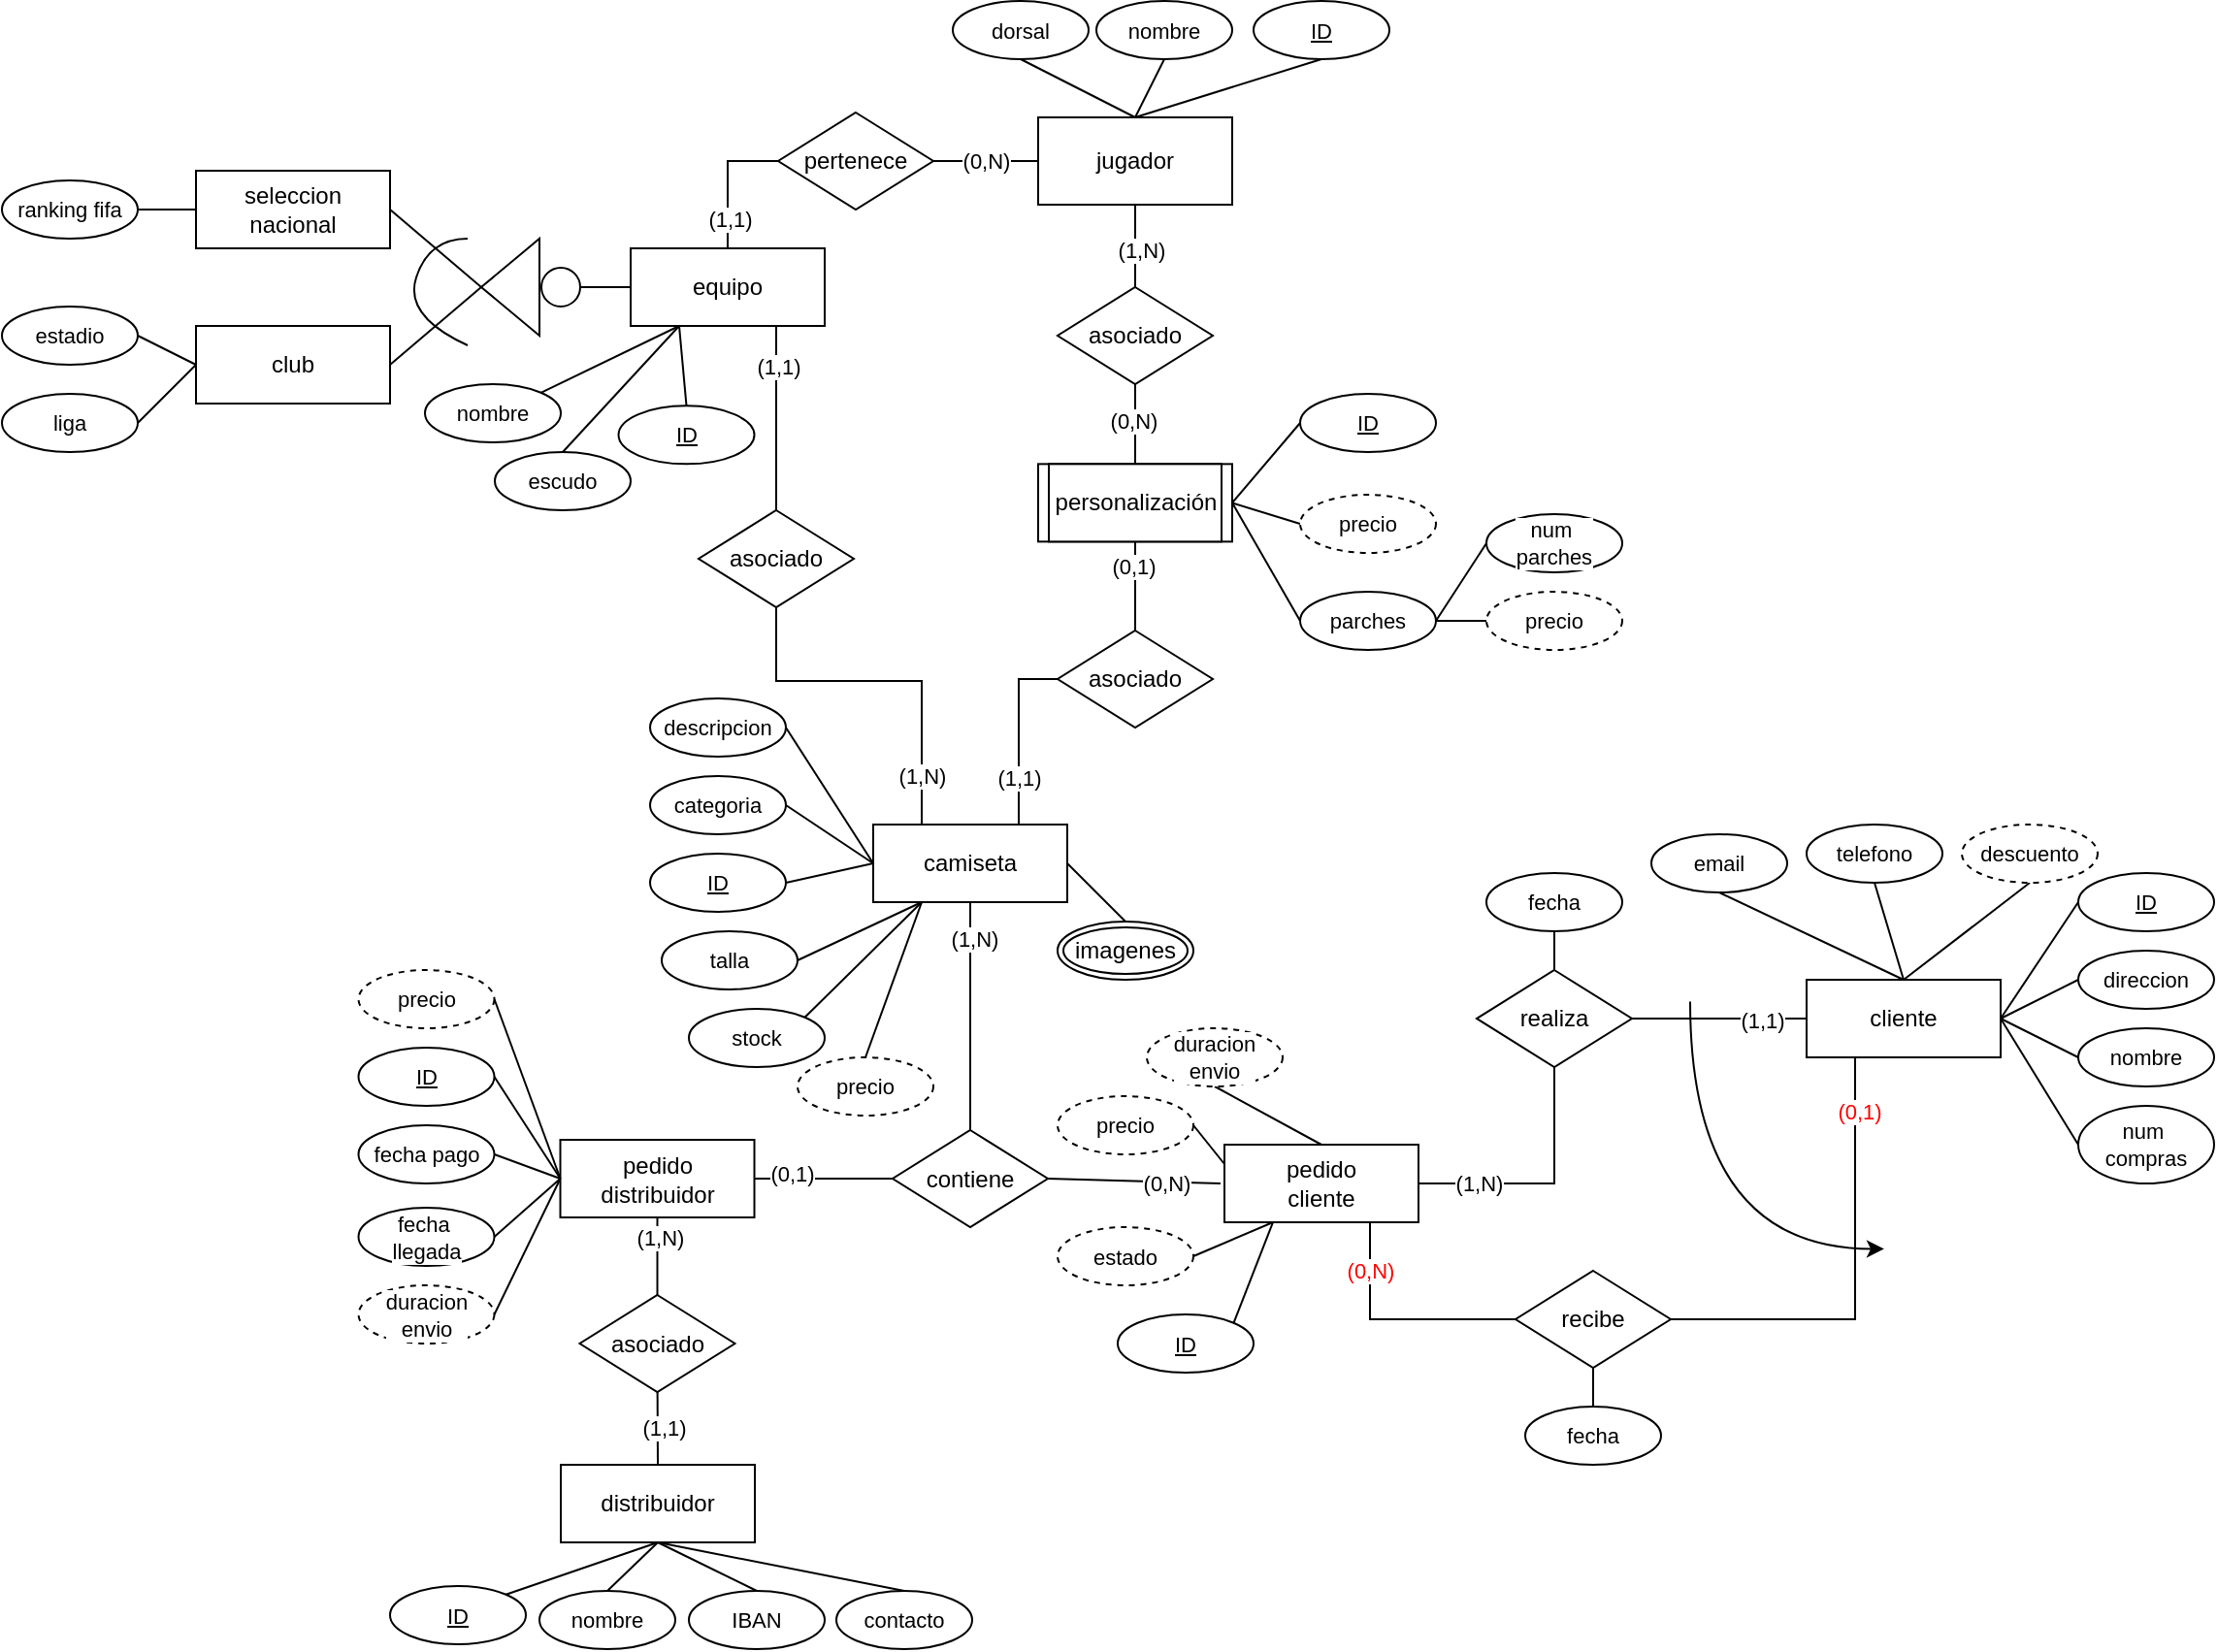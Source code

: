 <mxfile version="24.8.8">
  <diagram name="Page-1" id="rsrH93Blr88NDStMqpAt">
    <mxGraphModel dx="2232" dy="938" grid="1" gridSize="10" guides="1" tooltips="1" connect="1" arrows="1" fold="1" page="1" pageScale="1" pageWidth="827" pageHeight="1169" math="0" shadow="0">
      <root>
        <mxCell id="0" />
        <mxCell id="1" parent="0" />
        <mxCell id="oUQV6pc-KXBkEdtGkyS2-98" style="edgeStyle=none;shape=connector;rounded=0;orthogonalLoop=1;jettySize=auto;html=1;exitX=0;exitY=0.5;exitDx=0;exitDy=0;entryX=1;entryY=0.5;entryDx=0;entryDy=0;strokeColor=default;align=center;verticalAlign=middle;fontFamily=Helvetica;fontSize=11;fontColor=default;labelBackgroundColor=default;endArrow=none;endFill=0;" parent="1" source="6_lGNWQoFqUdsrkoPATE-1" target="oUQV6pc-KXBkEdtGkyS2-55" edge="1">
          <mxGeometry relative="1" as="geometry" />
        </mxCell>
        <mxCell id="oUQV6pc-KXBkEdtGkyS2-100" style="edgeStyle=orthogonalEdgeStyle;shape=connector;rounded=0;orthogonalLoop=1;jettySize=auto;html=1;exitX=0.5;exitY=1;exitDx=0;exitDy=0;entryX=0.5;entryY=0;entryDx=0;entryDy=0;strokeColor=default;align=center;verticalAlign=middle;fontFamily=Helvetica;fontSize=11;fontColor=default;labelBackgroundColor=default;endArrow=none;endFill=0;" parent="1" source="6_lGNWQoFqUdsrkoPATE-1" target="pYEbAgZ4Cut-oeOIJQDL-12" edge="1">
          <mxGeometry relative="1" as="geometry" />
        </mxCell>
        <mxCell id="oUQV6pc-KXBkEdtGkyS2-194" value="(1,N)" style="edgeLabel;html=1;align=center;verticalAlign=middle;resizable=0;points=[];fontFamily=Helvetica;fontSize=11;fontColor=default;labelBackgroundColor=default;" parent="oUQV6pc-KXBkEdtGkyS2-100" vertex="1" connectable="0">
          <mxGeometry x="-0.686" y="2" relative="1" as="geometry">
            <mxPoint as="offset" />
          </mxGeometry>
        </mxCell>
        <mxCell id="y6QWpXg095lwLzbXelxZ-3" style="rounded=0;orthogonalLoop=1;jettySize=auto;html=1;exitX=1;exitY=0.5;exitDx=0;exitDy=0;entryX=0.5;entryY=0;entryDx=0;entryDy=0;endArrow=none;endFill=0;" edge="1" parent="1" source="6_lGNWQoFqUdsrkoPATE-1" target="y6QWpXg095lwLzbXelxZ-2">
          <mxGeometry relative="1" as="geometry" />
        </mxCell>
        <mxCell id="6_lGNWQoFqUdsrkoPATE-1" value="camiseta" style="whiteSpace=wrap;html=1;align=center;" parent="1" vertex="1">
          <mxGeometry x="309" y="440" width="100" height="40" as="geometry" />
        </mxCell>
        <mxCell id="pYEbAgZ4Cut-oeOIJQDL-24" value="(1,N)" style="edgeStyle=orthogonalEdgeStyle;shape=connector;rounded=0;orthogonalLoop=1;jettySize=auto;html=1;exitX=1;exitY=0.5;exitDx=0;exitDy=0;entryX=0.5;entryY=1;entryDx=0;entryDy=0;strokeColor=default;align=center;verticalAlign=middle;fontFamily=Helvetica;fontSize=11;fontColor=default;labelBackgroundColor=default;endArrow=none;endFill=0;" parent="1" source="pYEbAgZ4Cut-oeOIJQDL-9" target="pYEbAgZ4Cut-oeOIJQDL-23" edge="1">
          <mxGeometry x="-0.539" relative="1" as="geometry">
            <mxPoint x="790" y="580" as="sourcePoint" />
            <Array as="points">
              <mxPoint x="660" y="625" />
            </Array>
            <mxPoint x="1" as="offset" />
          </mxGeometry>
        </mxCell>
        <mxCell id="pYEbAgZ4Cut-oeOIJQDL-9" value="pedido&lt;div&gt;cliente&lt;/div&gt;" style="whiteSpace=wrap;html=1;align=center;" parent="1" vertex="1">
          <mxGeometry x="490" y="605" width="100" height="40" as="geometry" />
        </mxCell>
        <mxCell id="pYEbAgZ4Cut-oeOIJQDL-15" style="edgeStyle=orthogonalEdgeStyle;shape=connector;rounded=0;orthogonalLoop=1;jettySize=auto;html=1;exitX=0;exitY=0.5;exitDx=0;exitDy=0;entryX=1;entryY=0.5;entryDx=0;entryDy=0;strokeColor=default;align=center;verticalAlign=middle;fontFamily=Helvetica;fontSize=11;fontColor=default;labelBackgroundColor=default;endArrow=none;endFill=0;" parent="1" source="pYEbAgZ4Cut-oeOIJQDL-12" target="pYEbAgZ4Cut-oeOIJQDL-14" edge="1">
          <mxGeometry relative="1" as="geometry">
            <mxPoint x="316.25" y="705" as="sourcePoint" />
          </mxGeometry>
        </mxCell>
        <mxCell id="oUQV6pc-KXBkEdtGkyS2-196" value="(0,1)" style="edgeLabel;html=1;align=center;verticalAlign=middle;resizable=0;points=[];fontFamily=Helvetica;fontSize=11;fontColor=default;labelBackgroundColor=default;" parent="pYEbAgZ4Cut-oeOIJQDL-15" vertex="1" connectable="0">
          <mxGeometry x="0.465" y="-3" relative="1" as="geometry">
            <mxPoint as="offset" />
          </mxGeometry>
        </mxCell>
        <mxCell id="oUQV6pc-KXBkEdtGkyS2-92" style="shape=connector;rounded=0;orthogonalLoop=1;jettySize=auto;html=1;exitX=1;exitY=0.5;exitDx=0;exitDy=0;entryX=0;entryY=0.5;entryDx=0;entryDy=0;strokeColor=default;align=center;verticalAlign=middle;fontFamily=Helvetica;fontSize=11;fontColor=default;labelBackgroundColor=default;endArrow=none;endFill=0;" parent="1" source="pYEbAgZ4Cut-oeOIJQDL-12" edge="1">
          <mxGeometry relative="1" as="geometry">
            <mxPoint x="452" y="545" as="sourcePoint" />
            <mxPoint x="488" y="625" as="targetPoint" />
          </mxGeometry>
        </mxCell>
        <mxCell id="oUQV6pc-KXBkEdtGkyS2-195" value="(0,N)" style="edgeLabel;html=1;align=center;verticalAlign=middle;resizable=0;points=[];fontFamily=Helvetica;fontSize=11;fontColor=default;labelBackgroundColor=default;" parent="oUQV6pc-KXBkEdtGkyS2-92" vertex="1" connectable="0">
          <mxGeometry x="0.683" relative="1" as="geometry">
            <mxPoint x="-14" as="offset" />
          </mxGeometry>
        </mxCell>
        <mxCell id="pYEbAgZ4Cut-oeOIJQDL-12" value="contiene" style="shape=rhombus;perimeter=rhombusPerimeter;whiteSpace=wrap;html=1;align=center;" parent="1" vertex="1">
          <mxGeometry x="319" y="597.5" width="80" height="50" as="geometry" />
        </mxCell>
        <mxCell id="oUQV6pc-KXBkEdtGkyS2-94" style="edgeStyle=none;shape=connector;rounded=0;orthogonalLoop=1;jettySize=auto;html=1;exitX=0.5;exitY=1;exitDx=0;exitDy=0;entryX=0.5;entryY=0;entryDx=0;entryDy=0;strokeColor=default;align=center;verticalAlign=middle;fontFamily=Helvetica;fontSize=11;fontColor=default;labelBackgroundColor=default;endArrow=none;endFill=0;" parent="1" source="pYEbAgZ4Cut-oeOIJQDL-14" target="oUQV6pc-KXBkEdtGkyS2-93" edge="1">
          <mxGeometry relative="1" as="geometry" />
        </mxCell>
        <mxCell id="oUQV6pc-KXBkEdtGkyS2-189" value="(1,N)" style="edgeLabel;html=1;align=center;verticalAlign=middle;resizable=0;points=[];fontFamily=Helvetica;fontSize=11;fontColor=default;labelBackgroundColor=default;" parent="oUQV6pc-KXBkEdtGkyS2-94" vertex="1" connectable="0">
          <mxGeometry x="-0.499" y="1" relative="1" as="geometry">
            <mxPoint as="offset" />
          </mxGeometry>
        </mxCell>
        <mxCell id="pYEbAgZ4Cut-oeOIJQDL-14" value="pedido&lt;div&gt;distribuidor&lt;/div&gt;" style="whiteSpace=wrap;html=1;align=center;" parent="1" vertex="1">
          <mxGeometry x="147.75" y="602.5" width="100" height="40" as="geometry" />
        </mxCell>
        <mxCell id="oUQV6pc-KXBkEdtGkyS2-115" style="edgeStyle=none;shape=connector;rounded=0;orthogonalLoop=1;jettySize=auto;html=1;exitX=0.5;exitY=1;exitDx=0;exitDy=0;entryX=0.5;entryY=0;entryDx=0;entryDy=0;strokeColor=default;align=center;verticalAlign=middle;fontFamily=Helvetica;fontSize=11;fontColor=default;labelBackgroundColor=default;endArrow=none;endFill=0;" parent="1" source="pYEbAgZ4Cut-oeOIJQDL-21" target="oUQV6pc-KXBkEdtGkyS2-114" edge="1">
          <mxGeometry relative="1" as="geometry" />
        </mxCell>
        <mxCell id="pYEbAgZ4Cut-oeOIJQDL-21" value="distribuidor" style="whiteSpace=wrap;html=1;align=center;" parent="1" vertex="1">
          <mxGeometry x="148" y="770" width="100" height="40" as="geometry" />
        </mxCell>
        <mxCell id="pYEbAgZ4Cut-oeOIJQDL-26" style="edgeStyle=orthogonalEdgeStyle;shape=connector;rounded=0;orthogonalLoop=1;jettySize=auto;html=1;exitX=1;exitY=0.5;exitDx=0;exitDy=0;entryX=0;entryY=0.5;entryDx=0;entryDy=0;strokeColor=default;align=center;verticalAlign=middle;fontFamily=Helvetica;fontSize=11;fontColor=default;labelBackgroundColor=default;endArrow=none;endFill=0;" parent="1" source="pYEbAgZ4Cut-oeOIJQDL-23" target="pYEbAgZ4Cut-oeOIJQDL-25" edge="1">
          <mxGeometry relative="1" as="geometry" />
        </mxCell>
        <mxCell id="oUQV6pc-KXBkEdtGkyS2-192" value="(1,1)" style="edgeLabel;html=1;align=center;verticalAlign=middle;resizable=0;points=[];fontFamily=Helvetica;fontSize=11;fontColor=default;labelBackgroundColor=default;" parent="pYEbAgZ4Cut-oeOIJQDL-26" vertex="1" connectable="0">
          <mxGeometry x="0.485" y="-1" relative="1" as="geometry">
            <mxPoint as="offset" />
          </mxGeometry>
        </mxCell>
        <mxCell id="pYEbAgZ4Cut-oeOIJQDL-23" value="realiza" style="shape=rhombus;perimeter=rhombusPerimeter;whiteSpace=wrap;html=1;align=center;" parent="1" vertex="1">
          <mxGeometry x="620" y="515" width="80" height="50" as="geometry" />
        </mxCell>
        <mxCell id="oUQV6pc-KXBkEdtGkyS2-9" style="edgeStyle=orthogonalEdgeStyle;shape=connector;rounded=0;orthogonalLoop=1;jettySize=auto;html=1;exitX=0.25;exitY=1;exitDx=0;exitDy=0;strokeColor=default;align=center;verticalAlign=middle;fontFamily=Helvetica;fontSize=11;fontColor=default;labelBackgroundColor=default;endArrow=none;endFill=0;entryX=1;entryY=0.5;entryDx=0;entryDy=0;" parent="1" source="pYEbAgZ4Cut-oeOIJQDL-25" target="oUQV6pc-KXBkEdtGkyS2-8" edge="1">
          <mxGeometry relative="1" as="geometry">
            <mxPoint x="680" y="660" as="targetPoint" />
          </mxGeometry>
        </mxCell>
        <mxCell id="oUQV6pc-KXBkEdtGkyS2-193" value="&lt;font color=&quot;#ff0000&quot;&gt;(0,1)&lt;/font&gt;" style="edgeLabel;html=1;align=center;verticalAlign=middle;resizable=0;points=[];fontFamily=Helvetica;fontSize=11;fontColor=default;labelBackgroundColor=default;" parent="oUQV6pc-KXBkEdtGkyS2-9" vertex="1" connectable="0">
          <mxGeometry x="-0.758" y="2" relative="1" as="geometry">
            <mxPoint as="offset" />
          </mxGeometry>
        </mxCell>
        <mxCell id="oUQV6pc-KXBkEdtGkyS2-46" style="edgeStyle=none;shape=connector;rounded=0;orthogonalLoop=1;jettySize=auto;html=1;exitX=1;exitY=0.5;exitDx=0;exitDy=0;entryX=0;entryY=0.5;entryDx=0;entryDy=0;strokeColor=default;align=center;verticalAlign=middle;fontFamily=Helvetica;fontSize=11;fontColor=default;labelBackgroundColor=default;endArrow=none;endFill=0;" parent="1" source="pYEbAgZ4Cut-oeOIJQDL-25" target="oUQV6pc-KXBkEdtGkyS2-35" edge="1">
          <mxGeometry relative="1" as="geometry" />
        </mxCell>
        <mxCell id="oUQV6pc-KXBkEdtGkyS2-48" style="edgeStyle=none;shape=connector;rounded=0;orthogonalLoop=1;jettySize=auto;html=1;exitX=1;exitY=0.5;exitDx=0;exitDy=0;entryX=0;entryY=0.5;entryDx=0;entryDy=0;strokeColor=default;align=center;verticalAlign=middle;fontFamily=Helvetica;fontSize=11;fontColor=default;labelBackgroundColor=default;endArrow=none;endFill=0;" parent="1" source="pYEbAgZ4Cut-oeOIJQDL-25" target="oUQV6pc-KXBkEdtGkyS2-47" edge="1">
          <mxGeometry relative="1" as="geometry" />
        </mxCell>
        <mxCell id="oUQV6pc-KXBkEdtGkyS2-50" style="edgeStyle=none;shape=connector;rounded=0;orthogonalLoop=1;jettySize=auto;html=1;exitX=1;exitY=0.5;exitDx=0;exitDy=0;entryX=0;entryY=0.5;entryDx=0;entryDy=0;strokeColor=default;align=center;verticalAlign=middle;fontFamily=Helvetica;fontSize=11;fontColor=default;labelBackgroundColor=default;endArrow=none;endFill=0;" parent="1" source="pYEbAgZ4Cut-oeOIJQDL-25" target="oUQV6pc-KXBkEdtGkyS2-49" edge="1">
          <mxGeometry relative="1" as="geometry" />
        </mxCell>
        <mxCell id="oUQV6pc-KXBkEdtGkyS2-52" style="edgeStyle=none;shape=connector;rounded=0;orthogonalLoop=1;jettySize=auto;html=1;exitX=1;exitY=0.5;exitDx=0;exitDy=0;entryX=0;entryY=0.5;entryDx=0;entryDy=0;strokeColor=default;align=center;verticalAlign=middle;fontFamily=Helvetica;fontSize=11;fontColor=default;labelBackgroundColor=default;endArrow=none;endFill=0;" parent="1" source="pYEbAgZ4Cut-oeOIJQDL-25" target="oUQV6pc-KXBkEdtGkyS2-51" edge="1">
          <mxGeometry relative="1" as="geometry" />
        </mxCell>
        <mxCell id="pYEbAgZ4Cut-oeOIJQDL-25" value="cliente" style="whiteSpace=wrap;html=1;align=center;" parent="1" vertex="1">
          <mxGeometry x="790" y="520" width="100" height="40" as="geometry" />
        </mxCell>
        <mxCell id="oUQV6pc-KXBkEdtGkyS2-40" style="shape=connector;rounded=0;orthogonalLoop=1;jettySize=auto;html=1;exitX=0.5;exitY=0;exitDx=0;exitDy=0;entryX=0.5;entryY=1;entryDx=0;entryDy=0;strokeColor=default;align=center;verticalAlign=middle;fontFamily=Helvetica;fontSize=11;fontColor=default;labelBackgroundColor=default;endArrow=none;endFill=0;" parent="1" source="pYEbAgZ4Cut-oeOIJQDL-47" target="oUQV6pc-KXBkEdtGkyS2-39" edge="1">
          <mxGeometry relative="1" as="geometry" />
        </mxCell>
        <mxCell id="oUQV6pc-KXBkEdtGkyS2-41" style="edgeStyle=none;shape=connector;rounded=0;orthogonalLoop=1;jettySize=auto;html=1;exitX=0.5;exitY=0;exitDx=0;exitDy=0;entryX=0.5;entryY=1;entryDx=0;entryDy=0;strokeColor=default;align=center;verticalAlign=middle;fontFamily=Helvetica;fontSize=11;fontColor=default;labelBackgroundColor=default;endArrow=none;endFill=0;" parent="1" source="pYEbAgZ4Cut-oeOIJQDL-47" target="oUQV6pc-KXBkEdtGkyS2-216" edge="1">
          <mxGeometry relative="1" as="geometry">
            <mxPoint x="459" y="45.5" as="targetPoint" />
          </mxGeometry>
        </mxCell>
        <mxCell id="oUQV6pc-KXBkEdtGkyS2-137" style="edgeStyle=none;shape=connector;rounded=0;orthogonalLoop=1;jettySize=auto;html=1;exitX=0.5;exitY=1;exitDx=0;exitDy=0;entryX=0.5;entryY=0;entryDx=0;entryDy=0;strokeColor=default;align=center;verticalAlign=middle;fontFamily=Helvetica;fontSize=11;fontColor=default;labelBackgroundColor=default;endArrow=none;endFill=0;" parent="1" source="pYEbAgZ4Cut-oeOIJQDL-47" target="oUQV6pc-KXBkEdtGkyS2-136" edge="1">
          <mxGeometry relative="1" as="geometry" />
        </mxCell>
        <mxCell id="oUQV6pc-KXBkEdtGkyS2-181" value="(1,N)" style="edgeLabel;html=1;align=center;verticalAlign=middle;resizable=0;points=[];fontFamily=Helvetica;fontSize=11;fontColor=default;labelBackgroundColor=default;" parent="oUQV6pc-KXBkEdtGkyS2-137" vertex="1" connectable="0">
          <mxGeometry x="0.106" y="3" relative="1" as="geometry">
            <mxPoint as="offset" />
          </mxGeometry>
        </mxCell>
        <mxCell id="pYEbAgZ4Cut-oeOIJQDL-47" value="jugador" style="whiteSpace=wrap;html=1;align=center;" parent="1" vertex="1">
          <mxGeometry x="394" y="75.5" width="100" height="45" as="geometry" />
        </mxCell>
        <mxCell id="oUQV6pc-KXBkEdtGkyS2-133" style="edgeStyle=orthogonalEdgeStyle;shape=connector;rounded=0;orthogonalLoop=1;jettySize=auto;html=1;exitX=0.5;exitY=0;exitDx=0;exitDy=0;entryX=0;entryY=0.5;entryDx=0;entryDy=0;strokeColor=default;align=center;verticalAlign=middle;fontFamily=Helvetica;fontSize=11;fontColor=default;labelBackgroundColor=default;endArrow=none;endFill=0;" parent="1" source="pYEbAgZ4Cut-oeOIJQDL-48" target="oUQV6pc-KXBkEdtGkyS2-86" edge="1">
          <mxGeometry relative="1" as="geometry" />
        </mxCell>
        <mxCell id="oUQV6pc-KXBkEdtGkyS2-180" value="(1,1)" style="edgeLabel;html=1;align=center;verticalAlign=middle;resizable=0;points=[];fontFamily=Helvetica;fontSize=11;fontColor=default;labelBackgroundColor=default;" parent="oUQV6pc-KXBkEdtGkyS2-133" vertex="1" connectable="0">
          <mxGeometry x="-0.569" y="-1" relative="1" as="geometry">
            <mxPoint as="offset" />
          </mxGeometry>
        </mxCell>
        <mxCell id="pYEbAgZ4Cut-oeOIJQDL-48" value="equipo" style="whiteSpace=wrap;html=1;align=center;" parent="1" vertex="1">
          <mxGeometry x="184" y="143" width="100" height="40" as="geometry" />
        </mxCell>
        <mxCell id="pYEbAgZ4Cut-oeOIJQDL-51" style="edgeStyle=orthogonalEdgeStyle;shape=connector;rounded=0;orthogonalLoop=1;jettySize=auto;html=1;exitX=0.5;exitY=0;exitDx=0;exitDy=0;entryX=0.75;entryY=1;entryDx=0;entryDy=0;strokeColor=default;align=center;verticalAlign=middle;fontFamily=Helvetica;fontSize=11;fontColor=default;labelBackgroundColor=default;endArrow=none;endFill=0;" parent="1" source="pYEbAgZ4Cut-oeOIJQDL-49" target="pYEbAgZ4Cut-oeOIJQDL-48" edge="1">
          <mxGeometry relative="1" as="geometry" />
        </mxCell>
        <mxCell id="oUQV6pc-KXBkEdtGkyS2-187" value="(1,1)" style="edgeLabel;html=1;align=center;verticalAlign=middle;resizable=0;points=[];fontFamily=Helvetica;fontSize=11;fontColor=default;labelBackgroundColor=default;" parent="pYEbAgZ4Cut-oeOIJQDL-51" vertex="1" connectable="0">
          <mxGeometry x="0.278" y="-3" relative="1" as="geometry">
            <mxPoint x="-2" y="-14" as="offset" />
          </mxGeometry>
        </mxCell>
        <mxCell id="oUQV6pc-KXBkEdtGkyS2-130" style="edgeStyle=orthogonalEdgeStyle;shape=connector;rounded=0;orthogonalLoop=1;jettySize=auto;html=1;exitX=0.5;exitY=1;exitDx=0;exitDy=0;entryX=0.25;entryY=0;entryDx=0;entryDy=0;strokeColor=default;align=center;verticalAlign=middle;fontFamily=Helvetica;fontSize=11;fontColor=default;labelBackgroundColor=default;endArrow=none;endFill=0;" parent="1" source="pYEbAgZ4Cut-oeOIJQDL-49" target="6_lGNWQoFqUdsrkoPATE-1" edge="1">
          <mxGeometry relative="1" as="geometry">
            <mxPoint x="259" y="339" as="sourcePoint" />
            <mxPoint x="334" y="446" as="targetPoint" />
            <Array as="points">
              <mxPoint x="259" y="366" />
              <mxPoint x="334" y="366" />
            </Array>
          </mxGeometry>
        </mxCell>
        <mxCell id="oUQV6pc-KXBkEdtGkyS2-188" value="(1,N)" style="edgeLabel;html=1;align=center;verticalAlign=middle;resizable=0;points=[];fontFamily=Helvetica;fontSize=11;fontColor=default;labelBackgroundColor=default;" parent="oUQV6pc-KXBkEdtGkyS2-130" vertex="1" connectable="0">
          <mxGeometry x="0.594" relative="1" as="geometry">
            <mxPoint y="13" as="offset" />
          </mxGeometry>
        </mxCell>
        <mxCell id="pYEbAgZ4Cut-oeOIJQDL-49" value="asociado" style="shape=rhombus;perimeter=rhombusPerimeter;whiteSpace=wrap;html=1;align=center;" parent="1" vertex="1">
          <mxGeometry x="219" y="278" width="80" height="50" as="geometry" />
        </mxCell>
        <mxCell id="oUQV6pc-KXBkEdtGkyS2-10" value="&lt;font color=&quot;#ff0000&quot;&gt;(0,N)&lt;/font&gt;" style="edgeStyle=orthogonalEdgeStyle;shape=connector;rounded=0;orthogonalLoop=1;jettySize=auto;html=1;exitX=0;exitY=0.5;exitDx=0;exitDy=0;entryX=0.75;entryY=1;entryDx=0;entryDy=0;strokeColor=default;align=center;verticalAlign=middle;fontFamily=Helvetica;fontSize=11;fontColor=default;labelBackgroundColor=default;endArrow=none;endFill=0;" parent="1" source="oUQV6pc-KXBkEdtGkyS2-8" target="pYEbAgZ4Cut-oeOIJQDL-9" edge="1">
          <mxGeometry x="0.6" relative="1" as="geometry">
            <mxPoint as="offset" />
          </mxGeometry>
        </mxCell>
        <mxCell id="oUQV6pc-KXBkEdtGkyS2-177" style="edgeStyle=none;shape=connector;rounded=0;orthogonalLoop=1;jettySize=auto;html=1;exitX=0.5;exitY=1;exitDx=0;exitDy=0;entryX=0.5;entryY=0;entryDx=0;entryDy=0;strokeColor=default;align=center;verticalAlign=middle;fontFamily=Helvetica;fontSize=11;fontColor=default;labelBackgroundColor=default;endArrow=none;endFill=0;" parent="1" source="oUQV6pc-KXBkEdtGkyS2-8" target="oUQV6pc-KXBkEdtGkyS2-103" edge="1">
          <mxGeometry relative="1" as="geometry" />
        </mxCell>
        <mxCell id="oUQV6pc-KXBkEdtGkyS2-8" value="recibe" style="shape=rhombus;perimeter=rhombusPerimeter;whiteSpace=wrap;html=1;align=center;" parent="1" vertex="1">
          <mxGeometry x="640" y="670" width="80" height="50" as="geometry" />
        </mxCell>
        <mxCell id="oUQV6pc-KXBkEdtGkyS2-11" value="" style="curved=1;endArrow=none;html=1;rounded=0;strokeColor=default;align=center;verticalAlign=middle;fontFamily=Helvetica;fontSize=11;fontColor=default;labelBackgroundColor=default;edgeStyle=orthogonalEdgeStyle;startArrow=classic;startFill=1;endFill=0;" parent="1" edge="1">
          <mxGeometry width="50" height="50" relative="1" as="geometry">
            <mxPoint x="830" y="658.72" as="sourcePoint" />
            <mxPoint x="730" y="531.28" as="targetPoint" />
            <Array as="points">
              <mxPoint x="730" y="658.28" />
              <mxPoint x="730" y="531.28" />
            </Array>
          </mxGeometry>
        </mxCell>
        <mxCell id="oUQV6pc-KXBkEdtGkyS2-17" value="" style="triangle;whiteSpace=wrap;html=1;fontFamily=Helvetica;fontSize=11;fontColor=default;labelBackgroundColor=default;rotation=-180;direction=east;flipH=0;flipV=0;" parent="1" vertex="1">
          <mxGeometry x="107" y="138" width="30" height="50" as="geometry" />
        </mxCell>
        <mxCell id="oUQV6pc-KXBkEdtGkyS2-121" style="edgeStyle=none;shape=connector;rounded=0;orthogonalLoop=1;jettySize=auto;html=1;exitX=1;exitY=0.5;exitDx=0;exitDy=0;entryX=0;entryY=0.5;entryDx=0;entryDy=0;strokeColor=default;align=center;verticalAlign=middle;fontFamily=Helvetica;fontSize=11;fontColor=default;labelBackgroundColor=default;endArrow=none;endFill=0;" parent="1" source="oUQV6pc-KXBkEdtGkyS2-19" target="pYEbAgZ4Cut-oeOIJQDL-48" edge="1">
          <mxGeometry relative="1" as="geometry" />
        </mxCell>
        <mxCell id="oUQV6pc-KXBkEdtGkyS2-19" value="" style="ellipse;whiteSpace=wrap;html=1;aspect=fixed;fontFamily=Helvetica;fontSize=11;fontColor=default;labelBackgroundColor=default;direction=east;flipH=0;flipV=0;" parent="1" vertex="1">
          <mxGeometry x="138" y="153" width="20" height="20" as="geometry" />
        </mxCell>
        <mxCell id="oUQV6pc-KXBkEdtGkyS2-123" style="edgeStyle=none;shape=connector;rounded=0;orthogonalLoop=1;jettySize=auto;html=1;exitX=1;exitY=0.5;exitDx=0;exitDy=0;entryX=1;entryY=0.5;entryDx=0;entryDy=0;strokeColor=default;align=center;verticalAlign=middle;fontFamily=Helvetica;fontSize=11;fontColor=default;labelBackgroundColor=default;endArrow=none;endFill=0;" parent="1" source="oUQV6pc-KXBkEdtGkyS2-21" target="oUQV6pc-KXBkEdtGkyS2-17" edge="1">
          <mxGeometry relative="1" as="geometry" />
        </mxCell>
        <mxCell id="oUQV6pc-KXBkEdtGkyS2-21" value="seleccion nacional" style="whiteSpace=wrap;html=1;align=center;direction=east;flipH=0;flipV=0;" parent="1" vertex="1">
          <mxGeometry x="-40" y="103" width="100" height="40" as="geometry" />
        </mxCell>
        <mxCell id="oUQV6pc-KXBkEdtGkyS2-122" style="edgeStyle=none;shape=connector;rounded=0;orthogonalLoop=1;jettySize=auto;html=1;exitX=1;exitY=0.5;exitDx=0;exitDy=0;entryX=1;entryY=0.5;entryDx=0;entryDy=0;strokeColor=default;align=center;verticalAlign=middle;fontFamily=Helvetica;fontSize=11;fontColor=default;labelBackgroundColor=default;endArrow=none;endFill=0;" parent="1" source="oUQV6pc-KXBkEdtGkyS2-22" target="oUQV6pc-KXBkEdtGkyS2-17" edge="1">
          <mxGeometry relative="1" as="geometry" />
        </mxCell>
        <mxCell id="oUQV6pc-KXBkEdtGkyS2-22" value="club" style="whiteSpace=wrap;html=1;align=center;direction=east;flipH=0;flipV=0;" parent="1" vertex="1">
          <mxGeometry x="-40" y="183" width="100" height="40" as="geometry" />
        </mxCell>
        <mxCell id="oUQV6pc-KXBkEdtGkyS2-76" style="edgeStyle=none;shape=connector;rounded=0;orthogonalLoop=1;jettySize=auto;html=1;exitX=1;exitY=0;exitDx=0;exitDy=0;entryX=0.5;entryY=1;entryDx=0;entryDy=0;strokeColor=default;align=center;verticalAlign=middle;fontFamily=Helvetica;fontSize=11;fontColor=default;labelBackgroundColor=default;endArrow=none;endFill=0;" parent="1" source="oUQV6pc-KXBkEdtGkyS2-29" target="pYEbAgZ4Cut-oeOIJQDL-21" edge="1">
          <mxGeometry relative="1" as="geometry" />
        </mxCell>
        <mxCell id="oUQV6pc-KXBkEdtGkyS2-29" value="ID" style="ellipse;whiteSpace=wrap;html=1;align=center;fontStyle=4;fontFamily=Helvetica;fontSize=11;fontColor=default;labelBackgroundColor=default;" parent="1" vertex="1">
          <mxGeometry x="60" y="832.5" width="70" height="30" as="geometry" />
        </mxCell>
        <mxCell id="oUQV6pc-KXBkEdtGkyS2-77" style="edgeStyle=none;shape=connector;rounded=0;orthogonalLoop=1;jettySize=auto;html=1;exitX=0.5;exitY=0;exitDx=0;exitDy=0;entryX=0.5;entryY=1;entryDx=0;entryDy=0;strokeColor=default;align=center;verticalAlign=middle;fontFamily=Helvetica;fontSize=11;fontColor=default;labelBackgroundColor=default;endArrow=none;endFill=0;" parent="1" source="oUQV6pc-KXBkEdtGkyS2-30" target="pYEbAgZ4Cut-oeOIJQDL-21" edge="1">
          <mxGeometry relative="1" as="geometry" />
        </mxCell>
        <mxCell id="oUQV6pc-KXBkEdtGkyS2-30" value="nombre" style="ellipse;whiteSpace=wrap;html=1;align=center;fontFamily=Helvetica;fontSize=11;fontColor=default;labelBackgroundColor=default;" parent="1" vertex="1">
          <mxGeometry x="137" y="835" width="70" height="30" as="geometry" />
        </mxCell>
        <mxCell id="oUQV6pc-KXBkEdtGkyS2-78" style="edgeStyle=none;shape=connector;rounded=0;orthogonalLoop=1;jettySize=auto;html=1;exitX=0.5;exitY=0;exitDx=0;exitDy=0;entryX=0.5;entryY=1;entryDx=0;entryDy=0;strokeColor=default;align=center;verticalAlign=middle;fontFamily=Helvetica;fontSize=11;fontColor=default;labelBackgroundColor=default;endArrow=none;endFill=0;" parent="1" source="oUQV6pc-KXBkEdtGkyS2-31" target="pYEbAgZ4Cut-oeOIJQDL-21" edge="1">
          <mxGeometry relative="1" as="geometry" />
        </mxCell>
        <mxCell id="oUQV6pc-KXBkEdtGkyS2-31" value="IBAN" style="ellipse;whiteSpace=wrap;html=1;align=center;fontFamily=Helvetica;fontSize=11;fontColor=default;labelBackgroundColor=default;" parent="1" vertex="1">
          <mxGeometry x="214" y="835" width="70" height="30" as="geometry" />
        </mxCell>
        <mxCell id="oUQV6pc-KXBkEdtGkyS2-75" style="edgeStyle=none;shape=connector;rounded=0;orthogonalLoop=1;jettySize=auto;html=1;exitX=1;exitY=0.5;exitDx=0;exitDy=0;entryX=0;entryY=0.5;entryDx=0;entryDy=0;strokeColor=default;align=center;verticalAlign=middle;fontFamily=Helvetica;fontSize=11;fontColor=default;labelBackgroundColor=default;endArrow=none;endFill=0;" parent="1" source="oUQV6pc-KXBkEdtGkyS2-33" target="pYEbAgZ4Cut-oeOIJQDL-14" edge="1">
          <mxGeometry relative="1" as="geometry" />
        </mxCell>
        <mxCell id="oUQV6pc-KXBkEdtGkyS2-33" value="ID" style="ellipse;whiteSpace=wrap;html=1;align=center;fontStyle=4;fontFamily=Helvetica;fontSize=11;fontColor=default;labelBackgroundColor=default;" parent="1" vertex="1">
          <mxGeometry x="43.75" y="555" width="70" height="30" as="geometry" />
        </mxCell>
        <mxCell id="oUQV6pc-KXBkEdtGkyS2-154" style="edgeStyle=none;shape=connector;rounded=0;orthogonalLoop=1;jettySize=auto;html=1;exitX=1;exitY=0;exitDx=0;exitDy=0;entryX=0.25;entryY=1;entryDx=0;entryDy=0;strokeColor=default;align=center;verticalAlign=middle;fontFamily=Helvetica;fontSize=11;fontColor=default;labelBackgroundColor=default;endArrow=none;endFill=0;" parent="1" source="oUQV6pc-KXBkEdtGkyS2-34" target="pYEbAgZ4Cut-oeOIJQDL-9" edge="1">
          <mxGeometry relative="1" as="geometry" />
        </mxCell>
        <mxCell id="oUQV6pc-KXBkEdtGkyS2-34" value="ID" style="ellipse;whiteSpace=wrap;html=1;align=center;fontStyle=4;fontFamily=Helvetica;fontSize=11;fontColor=default;labelBackgroundColor=default;" parent="1" vertex="1">
          <mxGeometry x="435" y="692.5" width="70" height="30" as="geometry" />
        </mxCell>
        <mxCell id="oUQV6pc-KXBkEdtGkyS2-35" value="ID" style="ellipse;whiteSpace=wrap;html=1;align=center;fontStyle=4;fontFamily=Helvetica;fontSize=11;fontColor=default;labelBackgroundColor=default;" parent="1" vertex="1">
          <mxGeometry x="930" y="465" width="70" height="30" as="geometry" />
        </mxCell>
        <mxCell id="oUQV6pc-KXBkEdtGkyS2-39" value="dorsal" style="ellipse;whiteSpace=wrap;html=1;align=center;fontFamily=Helvetica;fontSize=11;fontColor=default;labelBackgroundColor=default;" parent="1" vertex="1">
          <mxGeometry x="350" y="15.5" width="70" height="30" as="geometry" />
        </mxCell>
        <mxCell id="oUQV6pc-KXBkEdtGkyS2-47" value="direccion" style="ellipse;whiteSpace=wrap;html=1;align=center;fontFamily=Helvetica;fontSize=11;fontColor=default;labelBackgroundColor=default;" parent="1" vertex="1">
          <mxGeometry x="930" y="505" width="70" height="30" as="geometry" />
        </mxCell>
        <mxCell id="oUQV6pc-KXBkEdtGkyS2-49" value="nombre" style="ellipse;whiteSpace=wrap;html=1;align=center;fontFamily=Helvetica;fontSize=11;fontColor=default;labelBackgroundColor=default;" parent="1" vertex="1">
          <mxGeometry x="930" y="545" width="70" height="30" as="geometry" />
        </mxCell>
        <mxCell id="oUQV6pc-KXBkEdtGkyS2-51" value="num&amp;nbsp;&lt;div&gt;compras&lt;/div&gt;" style="ellipse;whiteSpace=wrap;html=1;align=center;fontFamily=Helvetica;fontSize=11;fontColor=default;labelBackgroundColor=default;" parent="1" vertex="1">
          <mxGeometry x="930" y="585" width="70" height="40" as="geometry" />
        </mxCell>
        <mxCell id="oUQV6pc-KXBkEdtGkyS2-55" value="ID" style="ellipse;whiteSpace=wrap;html=1;align=center;fontStyle=4;fontFamily=Helvetica;fontSize=11;fontColor=default;labelBackgroundColor=default;" parent="1" vertex="1">
          <mxGeometry x="194" y="455" width="70" height="30" as="geometry" />
        </mxCell>
        <mxCell id="oUQV6pc-KXBkEdtGkyS2-90" style="edgeStyle=none;shape=connector;rounded=0;orthogonalLoop=1;jettySize=auto;html=1;exitX=1;exitY=0.5;exitDx=0;exitDy=0;entryX=0;entryY=0.5;entryDx=0;entryDy=0;strokeColor=default;align=center;verticalAlign=middle;fontFamily=Helvetica;fontSize=11;fontColor=default;labelBackgroundColor=default;endArrow=none;endFill=0;" parent="1" source="oUQV6pc-KXBkEdtGkyS2-57" target="6_lGNWQoFqUdsrkoPATE-1" edge="1">
          <mxGeometry relative="1" as="geometry">
            <mxPoint x="304" y="500" as="targetPoint" />
          </mxGeometry>
        </mxCell>
        <mxCell id="oUQV6pc-KXBkEdtGkyS2-57" value="descripcion" style="ellipse;whiteSpace=wrap;html=1;align=center;fontFamily=Helvetica;fontSize=11;fontColor=default;labelBackgroundColor=default;" parent="1" vertex="1">
          <mxGeometry x="194" y="375" width="70" height="30" as="geometry" />
        </mxCell>
        <mxCell id="oUQV6pc-KXBkEdtGkyS2-96" style="edgeStyle=none;shape=connector;rounded=0;orthogonalLoop=1;jettySize=auto;html=1;exitX=1;exitY=0.5;exitDx=0;exitDy=0;entryX=0;entryY=0.5;entryDx=0;entryDy=0;strokeColor=default;align=center;verticalAlign=middle;fontFamily=Helvetica;fontSize=11;fontColor=default;labelBackgroundColor=default;endArrow=none;endFill=0;" parent="1" source="oUQV6pc-KXBkEdtGkyS2-59" target="6_lGNWQoFqUdsrkoPATE-1" edge="1">
          <mxGeometry relative="1" as="geometry" />
        </mxCell>
        <mxCell id="oUQV6pc-KXBkEdtGkyS2-59" value="categoria" style="ellipse;whiteSpace=wrap;html=1;align=center;fontFamily=Helvetica;fontSize=11;fontColor=default;labelBackgroundColor=default;" parent="1" vertex="1">
          <mxGeometry x="194" y="415" width="70" height="30" as="geometry" />
        </mxCell>
        <mxCell id="oUQV6pc-KXBkEdtGkyS2-125" style="edgeStyle=none;shape=connector;rounded=0;orthogonalLoop=1;jettySize=auto;html=1;exitX=1;exitY=0.5;exitDx=0;exitDy=0;entryX=0;entryY=0.5;entryDx=0;entryDy=0;strokeColor=default;align=center;verticalAlign=middle;fontFamily=Helvetica;fontSize=11;fontColor=default;labelBackgroundColor=default;endArrow=none;endFill=0;" parent="1" source="oUQV6pc-KXBkEdtGkyS2-66" target="oUQV6pc-KXBkEdtGkyS2-21" edge="1">
          <mxGeometry relative="1" as="geometry" />
        </mxCell>
        <mxCell id="oUQV6pc-KXBkEdtGkyS2-66" value="ranking fifa" style="ellipse;whiteSpace=wrap;html=1;align=center;fontFamily=Helvetica;fontSize=11;fontColor=default;labelBackgroundColor=default;" parent="1" vertex="1">
          <mxGeometry x="-140" y="108" width="70" height="30" as="geometry" />
        </mxCell>
        <mxCell id="oUQV6pc-KXBkEdtGkyS2-124" style="edgeStyle=none;shape=connector;rounded=0;orthogonalLoop=1;jettySize=auto;html=1;exitX=1;exitY=0.5;exitDx=0;exitDy=0;entryX=0;entryY=0.5;entryDx=0;entryDy=0;strokeColor=default;align=center;verticalAlign=middle;fontFamily=Helvetica;fontSize=11;fontColor=default;labelBackgroundColor=default;endArrow=none;endFill=0;" parent="1" source="oUQV6pc-KXBkEdtGkyS2-67" target="oUQV6pc-KXBkEdtGkyS2-22" edge="1">
          <mxGeometry relative="1" as="geometry" />
        </mxCell>
        <mxCell id="oUQV6pc-KXBkEdtGkyS2-67" value="estadio" style="ellipse;whiteSpace=wrap;html=1;align=center;fontFamily=Helvetica;fontSize=11;fontColor=default;labelBackgroundColor=default;" parent="1" vertex="1">
          <mxGeometry x="-140" y="173" width="70" height="30" as="geometry" />
        </mxCell>
        <mxCell id="oUQV6pc-KXBkEdtGkyS2-68" value="" style="curved=1;endArrow=none;html=1;rounded=0;strokeColor=default;align=center;verticalAlign=middle;fontFamily=Helvetica;fontSize=11;fontColor=default;labelBackgroundColor=default;endFill=0;" parent="1" edge="1">
          <mxGeometry width="50" height="50" relative="1" as="geometry">
            <mxPoint x="100" y="193" as="sourcePoint" />
            <mxPoint x="100" y="138" as="targetPoint" />
            <Array as="points">
              <mxPoint x="67" y="178" />
              <mxPoint x="80" y="138" />
            </Array>
          </mxGeometry>
        </mxCell>
        <mxCell id="oUQV6pc-KXBkEdtGkyS2-132" style="edgeStyle=none;shape=connector;rounded=0;orthogonalLoop=1;jettySize=auto;html=1;exitX=0.5;exitY=0;exitDx=0;exitDy=0;entryX=0.25;entryY=1;entryDx=0;entryDy=0;strokeColor=default;align=center;verticalAlign=middle;fontFamily=Helvetica;fontSize=11;fontColor=default;labelBackgroundColor=default;endArrow=none;endFill=0;" parent="1" source="oUQV6pc-KXBkEdtGkyS2-71" target="pYEbAgZ4Cut-oeOIJQDL-48" edge="1">
          <mxGeometry relative="1" as="geometry" />
        </mxCell>
        <mxCell id="oUQV6pc-KXBkEdtGkyS2-71" value="escudo" style="ellipse;whiteSpace=wrap;html=1;align=center;fontFamily=Helvetica;fontSize=11;fontColor=default;labelBackgroundColor=default;" parent="1" vertex="1">
          <mxGeometry x="114" y="248" width="70" height="30" as="geometry" />
        </mxCell>
        <mxCell id="oUQV6pc-KXBkEdtGkyS2-129" style="edgeStyle=orthogonalEdgeStyle;shape=connector;rounded=0;orthogonalLoop=1;jettySize=auto;html=1;exitX=0;exitY=0.5;exitDx=0;exitDy=0;entryX=0.75;entryY=0;entryDx=0;entryDy=0;strokeColor=default;align=center;verticalAlign=middle;fontFamily=Helvetica;fontSize=11;fontColor=default;labelBackgroundColor=default;endArrow=none;endFill=0;" parent="1" source="oUQV6pc-KXBkEdtGkyS2-79" target="6_lGNWQoFqUdsrkoPATE-1" edge="1">
          <mxGeometry relative="1" as="geometry" />
        </mxCell>
        <mxCell id="oUQV6pc-KXBkEdtGkyS2-186" value="(1,1)" style="edgeLabel;html=1;align=center;verticalAlign=middle;resizable=0;points=[];fontFamily=Helvetica;fontSize=11;fontColor=default;labelBackgroundColor=default;" parent="oUQV6pc-KXBkEdtGkyS2-129" vertex="1" connectable="0">
          <mxGeometry x="0.423" relative="1" as="geometry">
            <mxPoint y="3" as="offset" />
          </mxGeometry>
        </mxCell>
        <mxCell id="oUQV6pc-KXBkEdtGkyS2-79" value="asociado" style="shape=rhombus;perimeter=rhombusPerimeter;whiteSpace=wrap;html=1;align=center;" parent="1" vertex="1">
          <mxGeometry x="404" y="340" width="80" height="50" as="geometry" />
        </mxCell>
        <mxCell id="oUQV6pc-KXBkEdtGkyS2-134" value="(0,N)" style="edgeStyle=orthogonalEdgeStyle;shape=connector;rounded=0;orthogonalLoop=1;jettySize=auto;html=1;exitX=1;exitY=0.5;exitDx=0;exitDy=0;entryX=0;entryY=0.5;entryDx=0;entryDy=0;strokeColor=default;align=center;verticalAlign=middle;fontFamily=Helvetica;fontSize=11;fontColor=default;labelBackgroundColor=default;endArrow=none;endFill=0;" parent="1" source="oUQV6pc-KXBkEdtGkyS2-86" target="pYEbAgZ4Cut-oeOIJQDL-47" edge="1">
          <mxGeometry relative="1" as="geometry" />
        </mxCell>
        <mxCell id="oUQV6pc-KXBkEdtGkyS2-86" value="pertenece" style="shape=rhombus;perimeter=rhombusPerimeter;whiteSpace=wrap;html=1;align=center;" parent="1" vertex="1">
          <mxGeometry x="260" y="73" width="80" height="50" as="geometry" />
        </mxCell>
        <mxCell id="oUQV6pc-KXBkEdtGkyS2-95" style="edgeStyle=none;shape=connector;rounded=0;orthogonalLoop=1;jettySize=auto;html=1;exitX=0.5;exitY=1;exitDx=0;exitDy=0;entryX=0.5;entryY=0;entryDx=0;entryDy=0;strokeColor=default;align=center;verticalAlign=middle;fontFamily=Helvetica;fontSize=11;fontColor=default;labelBackgroundColor=default;endArrow=none;endFill=0;" parent="1" target="pYEbAgZ4Cut-oeOIJQDL-21" edge="1">
          <mxGeometry relative="1" as="geometry">
            <mxPoint x="197.75" y="720" as="sourcePoint" />
          </mxGeometry>
        </mxCell>
        <mxCell id="oUQV6pc-KXBkEdtGkyS2-190" value="(1,1)" style="edgeLabel;html=1;align=center;verticalAlign=middle;resizable=0;points=[];fontFamily=Helvetica;fontSize=11;fontColor=default;labelBackgroundColor=default;" parent="oUQV6pc-KXBkEdtGkyS2-95" vertex="1" connectable="0">
          <mxGeometry x="0.21" y="3" relative="1" as="geometry">
            <mxPoint as="offset" />
          </mxGeometry>
        </mxCell>
        <mxCell id="oUQV6pc-KXBkEdtGkyS2-93" value="asociado" style="shape=rhombus;perimeter=rhombusPerimeter;whiteSpace=wrap;html=1;align=center;" parent="1" vertex="1">
          <mxGeometry x="157.75" y="682.5" width="80" height="50" as="geometry" />
        </mxCell>
        <mxCell id="oUQV6pc-KXBkEdtGkyS2-103" value="fecha" style="ellipse;whiteSpace=wrap;html=1;align=center;fontFamily=Helvetica;fontSize=11;fontColor=default;labelBackgroundColor=default;" parent="1" vertex="1">
          <mxGeometry x="645" y="740" width="70" height="30" as="geometry" />
        </mxCell>
        <mxCell id="oUQV6pc-KXBkEdtGkyS2-114" value="contacto" style="ellipse;whiteSpace=wrap;html=1;align=center;fontFamily=Helvetica;fontSize=11;fontColor=default;labelBackgroundColor=default;" parent="1" vertex="1">
          <mxGeometry x="290" y="835" width="70" height="30" as="geometry" />
        </mxCell>
        <mxCell id="oUQV6pc-KXBkEdtGkyS2-135" style="edgeStyle=none;shape=connector;rounded=0;orthogonalLoop=1;jettySize=auto;html=1;exitX=0.5;exitY=1;exitDx=0;exitDy=0;entryX=0.5;entryY=0;entryDx=0;entryDy=0;strokeColor=default;align=center;verticalAlign=middle;fontFamily=Helvetica;fontSize=11;fontColor=default;labelBackgroundColor=default;endArrow=none;endFill=0;" parent="1" source="oUQV6pc-KXBkEdtGkyS2-128" target="oUQV6pc-KXBkEdtGkyS2-79" edge="1">
          <mxGeometry relative="1" as="geometry" />
        </mxCell>
        <mxCell id="oUQV6pc-KXBkEdtGkyS2-185" value="(0,1)" style="edgeLabel;html=1;align=center;verticalAlign=middle;resizable=0;points=[];fontFamily=Helvetica;fontSize=11;fontColor=default;labelBackgroundColor=default;" parent="oUQV6pc-KXBkEdtGkyS2-135" vertex="1" connectable="0">
          <mxGeometry x="-0.453" y="-1" relative="1" as="geometry">
            <mxPoint as="offset" />
          </mxGeometry>
        </mxCell>
        <mxCell id="oUQV6pc-KXBkEdtGkyS2-141" style="edgeStyle=none;shape=connector;rounded=0;orthogonalLoop=1;jettySize=auto;html=1;exitX=1;exitY=0.5;exitDx=0;exitDy=0;entryX=0;entryY=0.5;entryDx=0;entryDy=0;strokeColor=default;align=center;verticalAlign=middle;fontFamily=Helvetica;fontSize=11;fontColor=default;labelBackgroundColor=default;endArrow=none;endFill=0;" parent="1" source="oUQV6pc-KXBkEdtGkyS2-128" target="oUQV6pc-KXBkEdtGkyS2-140" edge="1">
          <mxGeometry relative="1" as="geometry" />
        </mxCell>
        <mxCell id="oUQV6pc-KXBkEdtGkyS2-165" style="edgeStyle=none;shape=connector;rounded=0;orthogonalLoop=1;jettySize=auto;html=1;exitX=1;exitY=0.5;exitDx=0;exitDy=0;entryX=0;entryY=0.5;entryDx=0;entryDy=0;strokeColor=default;align=center;verticalAlign=middle;fontFamily=Helvetica;fontSize=11;fontColor=default;labelBackgroundColor=default;endArrow=none;endFill=0;" parent="1" source="oUQV6pc-KXBkEdtGkyS2-128" target="oUQV6pc-KXBkEdtGkyS2-164" edge="1">
          <mxGeometry relative="1" as="geometry" />
        </mxCell>
        <mxCell id="oUQV6pc-KXBkEdtGkyS2-198" style="edgeStyle=none;shape=connector;rounded=0;orthogonalLoop=1;jettySize=auto;html=1;exitX=1;exitY=0.5;exitDx=0;exitDy=0;entryX=0;entryY=0.5;entryDx=0;entryDy=0;strokeColor=default;align=center;verticalAlign=middle;fontFamily=Helvetica;fontSize=11;fontColor=default;labelBackgroundColor=default;endArrow=none;endFill=0;" parent="1" source="oUQV6pc-KXBkEdtGkyS2-128" target="oUQV6pc-KXBkEdtGkyS2-197" edge="1">
          <mxGeometry relative="1" as="geometry" />
        </mxCell>
        <mxCell id="oUQV6pc-KXBkEdtGkyS2-128" value="personalización" style="whiteSpace=wrap;html=1;align=center;" parent="1" vertex="1">
          <mxGeometry x="394" y="254.18" width="100" height="40" as="geometry" />
        </mxCell>
        <mxCell id="oUQV6pc-KXBkEdtGkyS2-138" style="edgeStyle=none;shape=connector;rounded=0;orthogonalLoop=1;jettySize=auto;html=1;exitX=0.5;exitY=1;exitDx=0;exitDy=0;entryX=0.5;entryY=0;entryDx=0;entryDy=0;strokeColor=default;align=center;verticalAlign=middle;fontFamily=Helvetica;fontSize=11;fontColor=default;labelBackgroundColor=default;endArrow=none;endFill=0;" parent="1" source="oUQV6pc-KXBkEdtGkyS2-136" target="oUQV6pc-KXBkEdtGkyS2-128" edge="1">
          <mxGeometry relative="1" as="geometry" />
        </mxCell>
        <mxCell id="oUQV6pc-KXBkEdtGkyS2-182" value="(0,N)" style="edgeLabel;html=1;align=center;verticalAlign=middle;resizable=0;points=[];fontFamily=Helvetica;fontSize=11;fontColor=default;labelBackgroundColor=default;" parent="oUQV6pc-KXBkEdtGkyS2-138" vertex="1" connectable="0">
          <mxGeometry x="-0.109" y="-1" relative="1" as="geometry">
            <mxPoint as="offset" />
          </mxGeometry>
        </mxCell>
        <mxCell id="oUQV6pc-KXBkEdtGkyS2-136" value="asociado" style="shape=rhombus;perimeter=rhombusPerimeter;whiteSpace=wrap;html=1;align=center;" parent="1" vertex="1">
          <mxGeometry x="404" y="163" width="80" height="50" as="geometry" />
        </mxCell>
        <mxCell id="oUQV6pc-KXBkEdtGkyS2-139" value="personalización" style="whiteSpace=wrap;html=1;align=center;" parent="1" vertex="1">
          <mxGeometry x="399.5" y="254.18" width="89" height="40" as="geometry" />
        </mxCell>
        <mxCell id="oUQV6pc-KXBkEdtGkyS2-140" value="precio" style="ellipse;whiteSpace=wrap;html=1;align=center;fontFamily=Helvetica;fontSize=11;fontColor=default;labelBackgroundColor=default;dashed=1;" parent="1" vertex="1">
          <mxGeometry x="529" y="270" width="70" height="30" as="geometry" />
        </mxCell>
        <mxCell id="oUQV6pc-KXBkEdtGkyS2-144" style="edgeStyle=none;shape=connector;rounded=0;orthogonalLoop=1;jettySize=auto;html=1;exitX=1;exitY=0.5;exitDx=0;exitDy=0;entryX=0;entryY=0.25;entryDx=0;entryDy=0;strokeColor=default;align=center;verticalAlign=middle;fontFamily=Helvetica;fontSize=11;fontColor=default;labelBackgroundColor=default;endArrow=none;endFill=0;" parent="1" source="oUQV6pc-KXBkEdtGkyS2-142" target="pYEbAgZ4Cut-oeOIJQDL-9" edge="1">
          <mxGeometry relative="1" as="geometry" />
        </mxCell>
        <mxCell id="oUQV6pc-KXBkEdtGkyS2-142" value="precio" style="ellipse;whiteSpace=wrap;html=1;align=center;fontFamily=Helvetica;fontSize=11;fontColor=default;labelBackgroundColor=default;dashed=1;" parent="1" vertex="1">
          <mxGeometry x="404" y="580" width="70" height="30" as="geometry" />
        </mxCell>
        <mxCell id="oUQV6pc-KXBkEdtGkyS2-146" style="edgeStyle=none;shape=connector;rounded=0;orthogonalLoop=1;jettySize=auto;html=1;exitX=1;exitY=0.5;exitDx=0;exitDy=0;entryX=0;entryY=0.5;entryDx=0;entryDy=0;strokeColor=default;align=center;verticalAlign=middle;fontFamily=Helvetica;fontSize=11;fontColor=default;labelBackgroundColor=default;endArrow=none;endFill=0;" parent="1" source="oUQV6pc-KXBkEdtGkyS2-145" target="pYEbAgZ4Cut-oeOIJQDL-14" edge="1">
          <mxGeometry relative="1" as="geometry" />
        </mxCell>
        <mxCell id="oUQV6pc-KXBkEdtGkyS2-145" value="precio" style="ellipse;whiteSpace=wrap;html=1;align=center;fontFamily=Helvetica;fontSize=11;fontColor=default;labelBackgroundColor=default;dashed=1;" parent="1" vertex="1">
          <mxGeometry x="43.75" y="515" width="70" height="30" as="geometry" />
        </mxCell>
        <mxCell id="oUQV6pc-KXBkEdtGkyS2-148" style="edgeStyle=none;shape=connector;rounded=0;orthogonalLoop=1;jettySize=auto;html=1;exitX=1;exitY=0.5;exitDx=0;exitDy=0;entryX=0;entryY=0.5;entryDx=0;entryDy=0;strokeColor=default;align=center;verticalAlign=middle;fontFamily=Helvetica;fontSize=11;fontColor=default;labelBackgroundColor=default;endArrow=none;endFill=0;" parent="1" source="oUQV6pc-KXBkEdtGkyS2-147" target="pYEbAgZ4Cut-oeOIJQDL-14" edge="1">
          <mxGeometry relative="1" as="geometry" />
        </mxCell>
        <mxCell id="oUQV6pc-KXBkEdtGkyS2-147" value="fecha pago" style="ellipse;whiteSpace=wrap;html=1;align=center;fontFamily=Helvetica;fontSize=11;fontColor=default;labelBackgroundColor=default;" parent="1" vertex="1">
          <mxGeometry x="43.75" y="595" width="70" height="30" as="geometry" />
        </mxCell>
        <mxCell id="oUQV6pc-KXBkEdtGkyS2-150" style="edgeStyle=none;shape=connector;rounded=0;orthogonalLoop=1;jettySize=auto;html=1;exitX=1;exitY=0.5;exitDx=0;exitDy=0;entryX=0.25;entryY=1;entryDx=0;entryDy=0;strokeColor=default;align=center;verticalAlign=middle;fontFamily=Helvetica;fontSize=11;fontColor=default;labelBackgroundColor=default;endArrow=none;endFill=0;" parent="1" source="oUQV6pc-KXBkEdtGkyS2-149" target="6_lGNWQoFqUdsrkoPATE-1" edge="1">
          <mxGeometry relative="1" as="geometry" />
        </mxCell>
        <mxCell id="oUQV6pc-KXBkEdtGkyS2-149" value="talla" style="ellipse;whiteSpace=wrap;html=1;align=center;fontFamily=Helvetica;fontSize=11;fontColor=default;labelBackgroundColor=default;" parent="1" vertex="1">
          <mxGeometry x="200" y="495" width="70" height="30" as="geometry" />
        </mxCell>
        <mxCell id="oUQV6pc-KXBkEdtGkyS2-152" style="edgeStyle=none;shape=connector;rounded=0;orthogonalLoop=1;jettySize=auto;html=1;exitX=1;exitY=0.5;exitDx=0;exitDy=0;entryX=0.25;entryY=1;entryDx=0;entryDy=0;strokeColor=default;align=center;verticalAlign=middle;fontFamily=Helvetica;fontSize=11;fontColor=default;labelBackgroundColor=default;endArrow=none;endFill=0;" parent="1" source="oUQV6pc-KXBkEdtGkyS2-151" target="pYEbAgZ4Cut-oeOIJQDL-9" edge="1">
          <mxGeometry relative="1" as="geometry" />
        </mxCell>
        <mxCell id="oUQV6pc-KXBkEdtGkyS2-151" value="estado" style="ellipse;whiteSpace=wrap;html=1;align=center;fontFamily=Helvetica;fontSize=11;fontColor=default;labelBackgroundColor=default;dashed=1;" parent="1" vertex="1">
          <mxGeometry x="404" y="647.5" width="70" height="30" as="geometry" />
        </mxCell>
        <mxCell id="oUQV6pc-KXBkEdtGkyS2-156" style="edgeStyle=none;shape=connector;rounded=0;orthogonalLoop=1;jettySize=auto;html=1;exitX=1;exitY=0.5;exitDx=0;exitDy=0;entryX=0;entryY=0.5;entryDx=0;entryDy=0;strokeColor=default;align=center;verticalAlign=middle;fontFamily=Helvetica;fontSize=11;fontColor=default;labelBackgroundColor=default;endArrow=none;endFill=0;" parent="1" source="oUQV6pc-KXBkEdtGkyS2-155" target="oUQV6pc-KXBkEdtGkyS2-22" edge="1">
          <mxGeometry relative="1" as="geometry" />
        </mxCell>
        <mxCell id="oUQV6pc-KXBkEdtGkyS2-155" value="liga" style="ellipse;whiteSpace=wrap;html=1;align=center;fontFamily=Helvetica;fontSize=11;fontColor=default;labelBackgroundColor=default;" parent="1" vertex="1">
          <mxGeometry x="-140" y="218" width="70" height="30" as="geometry" />
        </mxCell>
        <mxCell id="oUQV6pc-KXBkEdtGkyS2-158" style="edgeStyle=none;shape=connector;rounded=0;orthogonalLoop=1;jettySize=auto;html=1;exitX=1;exitY=0;exitDx=0;exitDy=0;entryX=0.25;entryY=1;entryDx=0;entryDy=0;strokeColor=default;align=center;verticalAlign=middle;fontFamily=Helvetica;fontSize=11;fontColor=default;labelBackgroundColor=default;endArrow=none;endFill=0;" parent="1" source="oUQV6pc-KXBkEdtGkyS2-157" target="6_lGNWQoFqUdsrkoPATE-1" edge="1">
          <mxGeometry relative="1" as="geometry" />
        </mxCell>
        <mxCell id="oUQV6pc-KXBkEdtGkyS2-157" value="stock" style="ellipse;whiteSpace=wrap;html=1;align=center;fontFamily=Helvetica;fontSize=11;fontColor=default;labelBackgroundColor=default;" parent="1" vertex="1">
          <mxGeometry x="214" y="535" width="70" height="30" as="geometry" />
        </mxCell>
        <mxCell id="oUQV6pc-KXBkEdtGkyS2-160" style="edgeStyle=none;shape=connector;rounded=0;orthogonalLoop=1;jettySize=auto;html=1;exitX=0.5;exitY=0;exitDx=0;exitDy=0;entryX=0.25;entryY=1;entryDx=0;entryDy=0;strokeColor=default;align=center;verticalAlign=middle;fontFamily=Helvetica;fontSize=11;fontColor=default;labelBackgroundColor=default;endArrow=none;endFill=0;" parent="1" source="oUQV6pc-KXBkEdtGkyS2-159" target="6_lGNWQoFqUdsrkoPATE-1" edge="1">
          <mxGeometry relative="1" as="geometry" />
        </mxCell>
        <mxCell id="oUQV6pc-KXBkEdtGkyS2-159" value="precio" style="ellipse;whiteSpace=wrap;html=1;align=center;fontFamily=Helvetica;fontSize=11;fontColor=default;labelBackgroundColor=default;dashed=1;" parent="1" vertex="1">
          <mxGeometry x="270" y="560" width="70" height="30" as="geometry" />
        </mxCell>
        <mxCell id="oUQV6pc-KXBkEdtGkyS2-162" style="edgeStyle=none;shape=connector;rounded=0;orthogonalLoop=1;jettySize=auto;html=1;exitX=1;exitY=0.5;exitDx=0;exitDy=0;entryX=0;entryY=0.5;entryDx=0;entryDy=0;strokeColor=default;align=center;verticalAlign=middle;fontFamily=Helvetica;fontSize=11;fontColor=default;labelBackgroundColor=default;endArrow=none;endFill=0;" parent="1" source="oUQV6pc-KXBkEdtGkyS2-161" target="pYEbAgZ4Cut-oeOIJQDL-14" edge="1">
          <mxGeometry relative="1" as="geometry" />
        </mxCell>
        <mxCell id="oUQV6pc-KXBkEdtGkyS2-161" value="fecha&amp;nbsp;&lt;div&gt;llegada&lt;/div&gt;" style="ellipse;whiteSpace=wrap;html=1;align=center;fontFamily=Helvetica;fontSize=11;fontColor=default;labelBackgroundColor=default;" parent="1" vertex="1">
          <mxGeometry x="43.75" y="637.5" width="70" height="30" as="geometry" />
        </mxCell>
        <mxCell id="oUQV6pc-KXBkEdtGkyS2-168" style="edgeStyle=none;shape=connector;rounded=0;orthogonalLoop=1;jettySize=auto;html=1;exitX=1;exitY=0.5;exitDx=0;exitDy=0;entryX=0;entryY=0.5;entryDx=0;entryDy=0;strokeColor=default;align=center;verticalAlign=middle;fontFamily=Helvetica;fontSize=11;fontColor=default;labelBackgroundColor=default;endArrow=none;endFill=0;" parent="1" source="oUQV6pc-KXBkEdtGkyS2-163" target="pYEbAgZ4Cut-oeOIJQDL-14" edge="1">
          <mxGeometry relative="1" as="geometry" />
        </mxCell>
        <mxCell id="oUQV6pc-KXBkEdtGkyS2-163" value="duracion&lt;div&gt;envio&lt;/div&gt;" style="ellipse;whiteSpace=wrap;html=1;align=center;fontFamily=Helvetica;fontSize=11;fontColor=default;labelBackgroundColor=default;dashed=1;" parent="1" vertex="1">
          <mxGeometry x="43.75" y="677.5" width="70" height="30" as="geometry" />
        </mxCell>
        <mxCell id="oUQV6pc-KXBkEdtGkyS2-164" value="ID" style="ellipse;whiteSpace=wrap;html=1;align=center;fontStyle=4;fontFamily=Helvetica;fontSize=11;fontColor=default;labelBackgroundColor=default;" parent="1" vertex="1">
          <mxGeometry x="529" y="218" width="70" height="30" as="geometry" />
        </mxCell>
        <mxCell id="oUQV6pc-KXBkEdtGkyS2-167" style="edgeStyle=none;shape=connector;rounded=0;orthogonalLoop=1;jettySize=auto;html=1;exitX=0.5;exitY=1;exitDx=0;exitDy=0;entryX=0.5;entryY=0;entryDx=0;entryDy=0;strokeColor=default;align=center;verticalAlign=middle;fontFamily=Helvetica;fontSize=11;fontColor=default;labelBackgroundColor=default;endArrow=none;endFill=0;" parent="1" source="oUQV6pc-KXBkEdtGkyS2-166" target="pYEbAgZ4Cut-oeOIJQDL-25" edge="1">
          <mxGeometry relative="1" as="geometry" />
        </mxCell>
        <mxCell id="oUQV6pc-KXBkEdtGkyS2-166" value="descuento" style="ellipse;whiteSpace=wrap;html=1;align=center;fontFamily=Helvetica;fontSize=11;fontColor=default;labelBackgroundColor=default;dashed=1;" parent="1" vertex="1">
          <mxGeometry x="870" y="440" width="70" height="30" as="geometry" />
        </mxCell>
        <mxCell id="oUQV6pc-KXBkEdtGkyS2-170" style="edgeStyle=none;shape=connector;rounded=0;orthogonalLoop=1;jettySize=auto;html=1;exitX=0.5;exitY=1;exitDx=0;exitDy=0;entryX=0.5;entryY=0;entryDx=0;entryDy=0;strokeColor=default;align=center;verticalAlign=middle;fontFamily=Helvetica;fontSize=11;fontColor=default;labelBackgroundColor=default;endArrow=none;endFill=0;" parent="1" source="oUQV6pc-KXBkEdtGkyS2-169" target="pYEbAgZ4Cut-oeOIJQDL-25" edge="1">
          <mxGeometry relative="1" as="geometry" />
        </mxCell>
        <mxCell id="oUQV6pc-KXBkEdtGkyS2-169" value="telefono" style="ellipse;whiteSpace=wrap;html=1;align=center;fontFamily=Helvetica;fontSize=11;fontColor=default;labelBackgroundColor=default;" parent="1" vertex="1">
          <mxGeometry x="790" y="440" width="70" height="30" as="geometry" />
        </mxCell>
        <mxCell id="oUQV6pc-KXBkEdtGkyS2-172" style="edgeStyle=none;shape=connector;rounded=0;orthogonalLoop=1;jettySize=auto;html=1;exitX=0.5;exitY=1;exitDx=0;exitDy=0;entryX=0.5;entryY=0;entryDx=0;entryDy=0;strokeColor=default;align=center;verticalAlign=middle;fontFamily=Helvetica;fontSize=11;fontColor=default;labelBackgroundColor=default;endArrow=none;endFill=0;" parent="1" source="oUQV6pc-KXBkEdtGkyS2-171" target="pYEbAgZ4Cut-oeOIJQDL-25" edge="1">
          <mxGeometry relative="1" as="geometry" />
        </mxCell>
        <mxCell id="oUQV6pc-KXBkEdtGkyS2-171" value="email" style="ellipse;whiteSpace=wrap;html=1;align=center;fontFamily=Helvetica;fontSize=11;fontColor=default;labelBackgroundColor=default;" parent="1" vertex="1">
          <mxGeometry x="710" y="445" width="70" height="30" as="geometry" />
        </mxCell>
        <mxCell id="oUQV6pc-KXBkEdtGkyS2-174" style="edgeStyle=none;shape=connector;rounded=0;orthogonalLoop=1;jettySize=auto;html=1;exitX=0.5;exitY=1;exitDx=0;exitDy=0;entryX=0.5;entryY=0;entryDx=0;entryDy=0;strokeColor=default;align=center;verticalAlign=middle;fontFamily=Helvetica;fontSize=11;fontColor=default;labelBackgroundColor=default;endArrow=none;endFill=0;" parent="1" source="oUQV6pc-KXBkEdtGkyS2-173" target="pYEbAgZ4Cut-oeOIJQDL-9" edge="1">
          <mxGeometry relative="1" as="geometry" />
        </mxCell>
        <mxCell id="oUQV6pc-KXBkEdtGkyS2-173" value="duracion&lt;div&gt;envio&lt;/div&gt;" style="ellipse;whiteSpace=wrap;html=1;align=center;fontFamily=Helvetica;fontSize=11;fontColor=default;labelBackgroundColor=default;dashed=1;" parent="1" vertex="1">
          <mxGeometry x="450" y="545" width="70" height="30" as="geometry" />
        </mxCell>
        <mxCell id="oUQV6pc-KXBkEdtGkyS2-179" style="edgeStyle=none;shape=connector;rounded=0;orthogonalLoop=1;jettySize=auto;html=1;exitX=0.5;exitY=1;exitDx=0;exitDy=0;entryX=0.5;entryY=0;entryDx=0;entryDy=0;strokeColor=default;align=center;verticalAlign=middle;fontFamily=Helvetica;fontSize=11;fontColor=default;labelBackgroundColor=default;endArrow=none;endFill=0;" parent="1" source="oUQV6pc-KXBkEdtGkyS2-178" target="pYEbAgZ4Cut-oeOIJQDL-23" edge="1">
          <mxGeometry relative="1" as="geometry" />
        </mxCell>
        <mxCell id="oUQV6pc-KXBkEdtGkyS2-178" value="fecha" style="ellipse;whiteSpace=wrap;html=1;align=center;fontFamily=Helvetica;fontSize=11;fontColor=default;labelBackgroundColor=default;" parent="1" vertex="1">
          <mxGeometry x="625" y="465" width="70" height="30" as="geometry" />
        </mxCell>
        <mxCell id="oUQV6pc-KXBkEdtGkyS2-204" style="edgeStyle=none;shape=connector;rounded=0;orthogonalLoop=1;jettySize=auto;html=1;exitX=1;exitY=0.5;exitDx=0;exitDy=0;entryX=0;entryY=0.5;entryDx=0;entryDy=0;strokeColor=default;align=center;verticalAlign=middle;fontFamily=Helvetica;fontSize=11;fontColor=default;labelBackgroundColor=default;endArrow=none;endFill=0;" parent="1" source="oUQV6pc-KXBkEdtGkyS2-197" target="oUQV6pc-KXBkEdtGkyS2-202" edge="1">
          <mxGeometry relative="1" as="geometry" />
        </mxCell>
        <mxCell id="oUQV6pc-KXBkEdtGkyS2-197" value="parches" style="ellipse;whiteSpace=wrap;html=1;align=center;fontFamily=Helvetica;fontSize=11;fontColor=default;labelBackgroundColor=default;" parent="1" vertex="1">
          <mxGeometry x="529" y="320" width="70" height="30" as="geometry" />
        </mxCell>
        <mxCell id="oUQV6pc-KXBkEdtGkyS2-205" style="edgeStyle=none;shape=connector;rounded=0;orthogonalLoop=1;jettySize=auto;html=1;exitX=0;exitY=0.5;exitDx=0;exitDy=0;entryX=1;entryY=0.5;entryDx=0;entryDy=0;strokeColor=default;align=center;verticalAlign=middle;fontFamily=Helvetica;fontSize=11;fontColor=default;labelBackgroundColor=default;endArrow=none;endFill=0;" parent="1" source="oUQV6pc-KXBkEdtGkyS2-201" target="oUQV6pc-KXBkEdtGkyS2-197" edge="1">
          <mxGeometry relative="1" as="geometry" />
        </mxCell>
        <mxCell id="oUQV6pc-KXBkEdtGkyS2-201" value="num&amp;nbsp;&lt;div&gt;parches&lt;/div&gt;" style="ellipse;whiteSpace=wrap;html=1;align=center;fontFamily=Helvetica;fontSize=11;fontColor=default;labelBackgroundColor=default;" parent="1" vertex="1">
          <mxGeometry x="625" y="280" width="70" height="30" as="geometry" />
        </mxCell>
        <mxCell id="oUQV6pc-KXBkEdtGkyS2-202" value="precio" style="ellipse;whiteSpace=wrap;html=1;align=center;fontFamily=Helvetica;fontSize=11;fontColor=default;labelBackgroundColor=default;dashed=1;" parent="1" vertex="1">
          <mxGeometry x="625" y="320" width="70" height="30" as="geometry" />
        </mxCell>
        <mxCell id="oUQV6pc-KXBkEdtGkyS2-211" style="edgeStyle=none;shape=connector;rounded=0;orthogonalLoop=1;jettySize=auto;html=1;exitX=0.5;exitY=1;exitDx=0;exitDy=0;entryX=0.5;entryY=0;entryDx=0;entryDy=0;strokeColor=default;align=center;verticalAlign=middle;fontFamily=Helvetica;fontSize=11;fontColor=default;labelBackgroundColor=default;endArrow=none;endFill=0;" parent="1" source="oUQV6pc-KXBkEdtGkyS2-209" target="pYEbAgZ4Cut-oeOIJQDL-47" edge="1">
          <mxGeometry relative="1" as="geometry" />
        </mxCell>
        <mxCell id="oUQV6pc-KXBkEdtGkyS2-209" value="ID" style="ellipse;whiteSpace=wrap;html=1;align=center;fontStyle=4;fontFamily=Helvetica;fontSize=11;fontColor=default;labelBackgroundColor=default;" parent="1" vertex="1">
          <mxGeometry x="505" y="15.5" width="70" height="30" as="geometry" />
        </mxCell>
        <mxCell id="oUQV6pc-KXBkEdtGkyS2-213" style="edgeStyle=none;shape=connector;rounded=0;orthogonalLoop=1;jettySize=auto;html=1;exitX=0.5;exitY=0;exitDx=0;exitDy=0;entryX=0.25;entryY=1;entryDx=0;entryDy=0;strokeColor=default;align=center;verticalAlign=middle;fontFamily=Helvetica;fontSize=11;fontColor=default;labelBackgroundColor=default;endArrow=none;endFill=0;" parent="1" source="oUQV6pc-KXBkEdtGkyS2-212" target="pYEbAgZ4Cut-oeOIJQDL-48" edge="1">
          <mxGeometry relative="1" as="geometry" />
        </mxCell>
        <mxCell id="oUQV6pc-KXBkEdtGkyS2-212" value="ID" style="ellipse;whiteSpace=wrap;html=1;align=center;fontStyle=4;fontFamily=Helvetica;fontSize=11;fontColor=default;labelBackgroundColor=default;" parent="1" vertex="1">
          <mxGeometry x="177.75" y="224.18" width="70" height="30" as="geometry" />
        </mxCell>
        <mxCell id="oUQV6pc-KXBkEdtGkyS2-215" style="edgeStyle=none;shape=connector;rounded=0;orthogonalLoop=1;jettySize=auto;html=1;exitX=1;exitY=0;exitDx=0;exitDy=0;entryX=0.25;entryY=1;entryDx=0;entryDy=0;strokeColor=default;align=center;verticalAlign=middle;fontFamily=Helvetica;fontSize=11;fontColor=default;labelBackgroundColor=default;endArrow=none;endFill=0;" parent="1" source="oUQV6pc-KXBkEdtGkyS2-214" target="pYEbAgZ4Cut-oeOIJQDL-48" edge="1">
          <mxGeometry relative="1" as="geometry" />
        </mxCell>
        <mxCell id="oUQV6pc-KXBkEdtGkyS2-214" value="nombre" style="ellipse;whiteSpace=wrap;html=1;align=center;fontFamily=Helvetica;fontSize=11;fontColor=default;labelBackgroundColor=default;" parent="1" vertex="1">
          <mxGeometry x="78" y="213" width="70" height="30" as="geometry" />
        </mxCell>
        <mxCell id="oUQV6pc-KXBkEdtGkyS2-216" value="nombre" style="ellipse;whiteSpace=wrap;html=1;align=center;fontFamily=Helvetica;fontSize=11;fontColor=default;labelBackgroundColor=default;" parent="1" vertex="1">
          <mxGeometry x="424" y="15.5" width="70" height="30" as="geometry" />
        </mxCell>
        <mxCell id="y6QWpXg095lwLzbXelxZ-2" value="imagenes" style="ellipse;shape=doubleEllipse;margin=3;whiteSpace=wrap;html=1;align=center;" vertex="1" parent="1">
          <mxGeometry x="404" y="490" width="70" height="30" as="geometry" />
        </mxCell>
      </root>
    </mxGraphModel>
  </diagram>
</mxfile>
